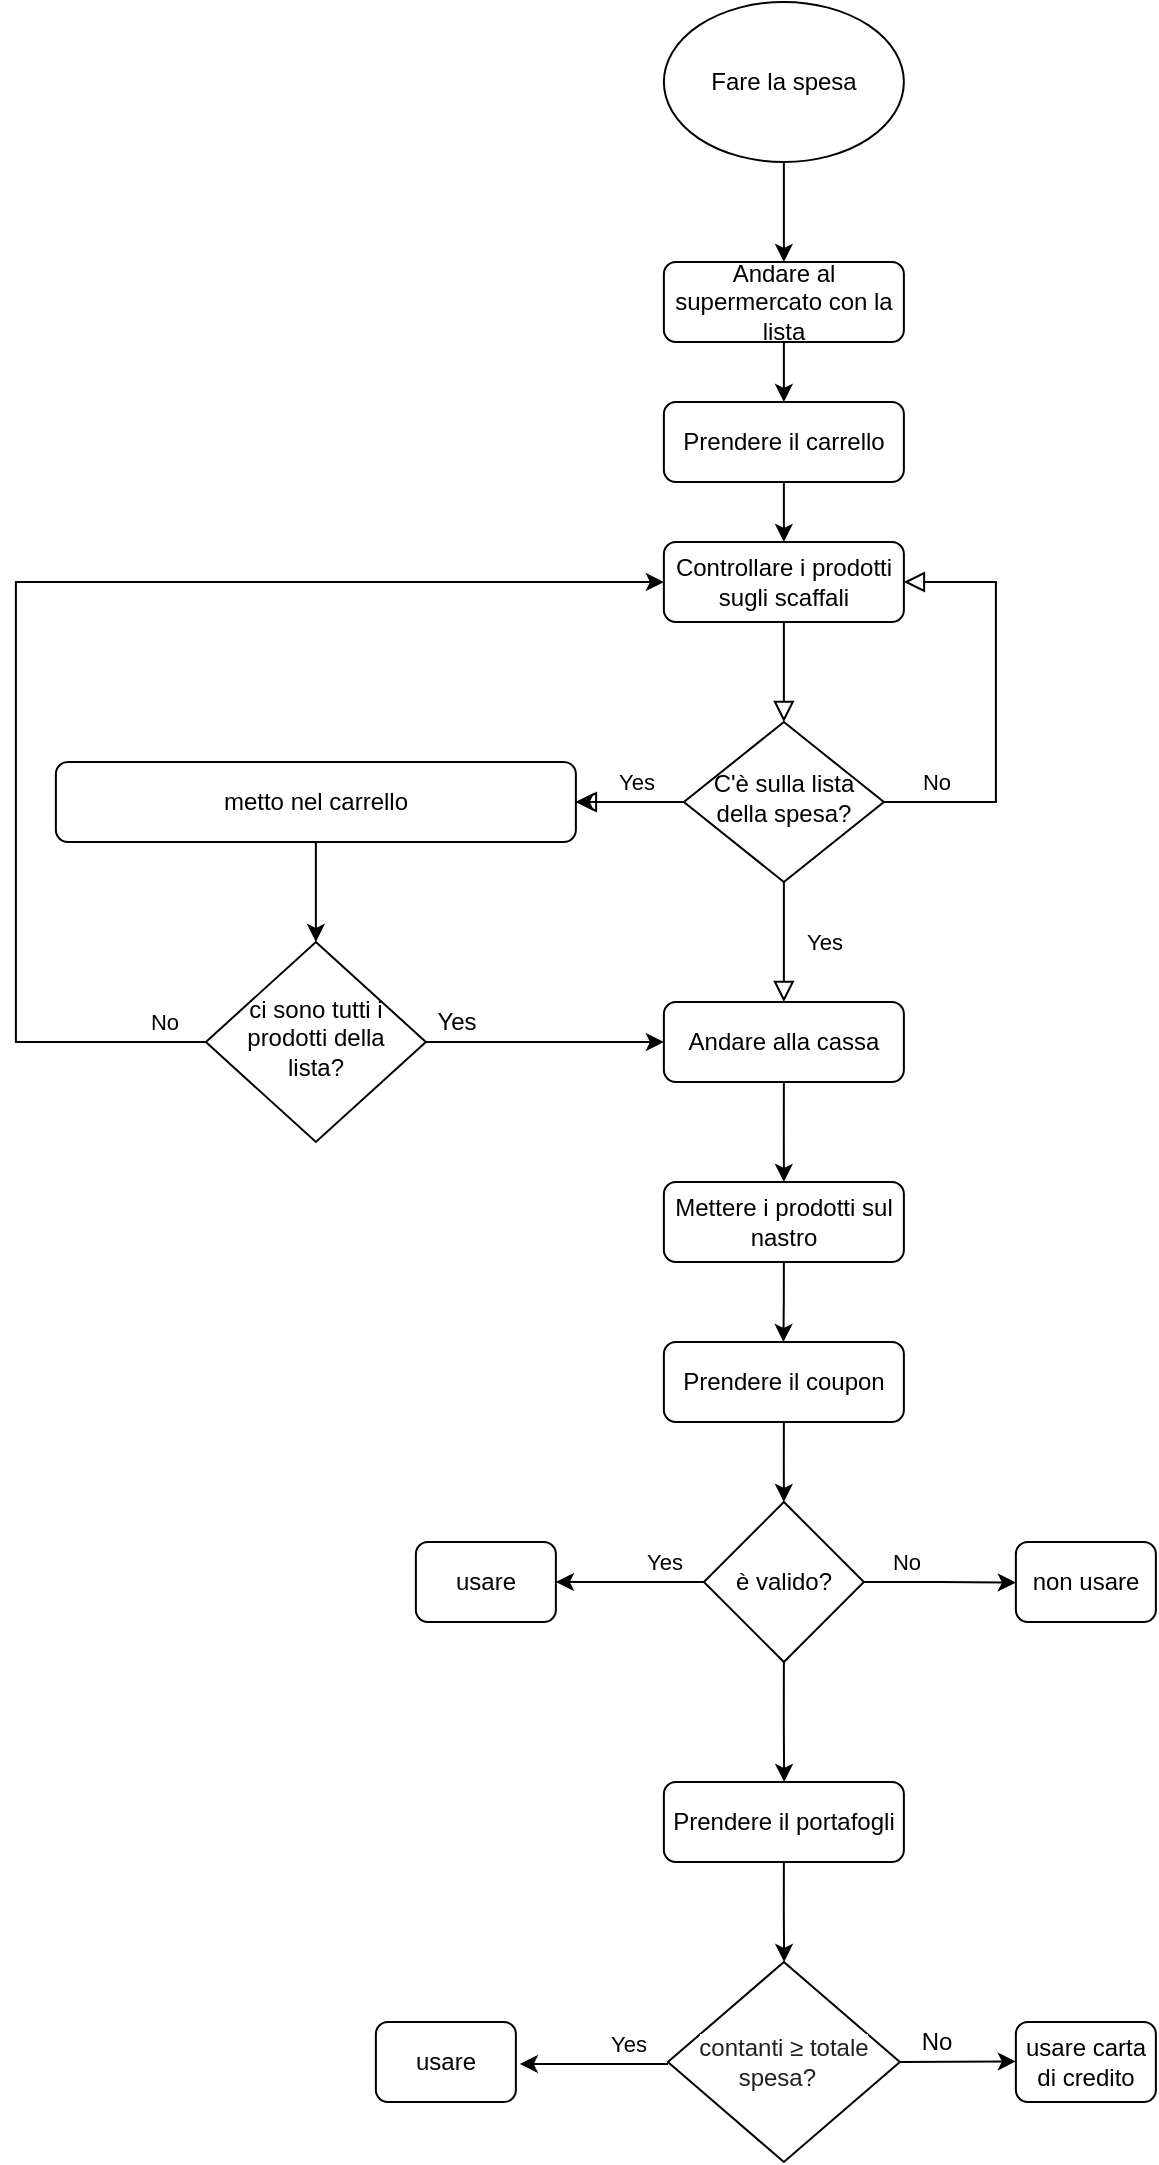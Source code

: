 <mxfile version="20.4.0" type="device"><diagram id="C5RBs43oDa-KdzZeNtuy" name="Page-1"><mxGraphModel dx="2638" dy="1444" grid="1" gridSize="10" guides="1" tooltips="1" connect="1" arrows="1" fold="1" page="1" pageScale="1" pageWidth="827" pageHeight="1169" math="0" shadow="0"><root><mxCell id="WIyWlLk6GJQsqaUBKTNV-0"/><mxCell id="WIyWlLk6GJQsqaUBKTNV-1" parent="WIyWlLk6GJQsqaUBKTNV-0"/><mxCell id="WIyWlLk6GJQsqaUBKTNV-2" value="" style="rounded=0;html=1;jettySize=auto;orthogonalLoop=1;fontSize=11;endArrow=block;endFill=0;endSize=8;strokeWidth=1;shadow=0;labelBackgroundColor=none;edgeStyle=orthogonalEdgeStyle;" parent="WIyWlLk6GJQsqaUBKTNV-1" source="WIyWlLk6GJQsqaUBKTNV-3" target="WIyWlLk6GJQsqaUBKTNV-6" edge="1"><mxGeometry relative="1" as="geometry"/></mxCell><mxCell id="WIyWlLk6GJQsqaUBKTNV-3" value="Controllare i prodotti sugli scaffali" style="rounded=1;whiteSpace=wrap;html=1;fontSize=12;glass=0;strokeWidth=1;shadow=0;" parent="WIyWlLk6GJQsqaUBKTNV-1" vertex="1"><mxGeometry x="452.94" y="310" width="120" height="40" as="geometry"/></mxCell><mxCell id="WIyWlLk6GJQsqaUBKTNV-4" value="Yes" style="rounded=0;html=1;jettySize=auto;orthogonalLoop=1;fontSize=11;endArrow=block;endFill=0;endSize=8;strokeWidth=1;shadow=0;labelBackgroundColor=none;edgeStyle=orthogonalEdgeStyle;entryX=0.5;entryY=0;entryDx=0;entryDy=0;" parent="WIyWlLk6GJQsqaUBKTNV-1" source="WIyWlLk6GJQsqaUBKTNV-6" target="TBk-UDNXB8rgPqKM2AC6-15" edge="1"><mxGeometry y="20" relative="1" as="geometry"><mxPoint as="offset"/><mxPoint x="512.94" y="520" as="targetPoint"/></mxGeometry></mxCell><mxCell id="WIyWlLk6GJQsqaUBKTNV-5" value="No" style="edgeStyle=orthogonalEdgeStyle;rounded=0;html=1;jettySize=auto;orthogonalLoop=1;fontSize=11;endArrow=block;endFill=0;endSize=8;strokeWidth=1;shadow=0;labelBackgroundColor=none;entryX=1;entryY=0.5;entryDx=0;entryDy=0;" parent="WIyWlLk6GJQsqaUBKTNV-1" source="WIyWlLk6GJQsqaUBKTNV-6" target="WIyWlLk6GJQsqaUBKTNV-3" edge="1"><mxGeometry x="-0.755" y="10" relative="1" as="geometry"><mxPoint as="offset"/><mxPoint x="612.94" y="440" as="targetPoint"/><Array as="points"><mxPoint x="618.94" y="440"/><mxPoint x="618.94" y="330"/></Array></mxGeometry></mxCell><mxCell id="TBk-UDNXB8rgPqKM2AC6-3" style="edgeStyle=orthogonalEdgeStyle;rounded=0;orthogonalLoop=1;jettySize=auto;html=1;entryX=1;entryY=0.5;entryDx=0;entryDy=0;" edge="1" parent="WIyWlLk6GJQsqaUBKTNV-1" source="WIyWlLk6GJQsqaUBKTNV-6" target="TBk-UDNXB8rgPqKM2AC6-2"><mxGeometry relative="1" as="geometry"/></mxCell><mxCell id="TBk-UDNXB8rgPqKM2AC6-4" value="Yes" style="edgeStyle=orthogonalEdgeStyle;rounded=0;orthogonalLoop=1;jettySize=auto;html=1;labelBackgroundColor=none;endArrow=block;endFill=0;endSize=8;strokeWidth=1;shadow=0;" edge="1" parent="WIyWlLk6GJQsqaUBKTNV-1" source="WIyWlLk6GJQsqaUBKTNV-6" target="TBk-UDNXB8rgPqKM2AC6-2"><mxGeometry x="-0.111" y="-10" relative="1" as="geometry"><mxPoint as="offset"/></mxGeometry></mxCell><mxCell id="WIyWlLk6GJQsqaUBKTNV-6" value="C'è sulla&amp;nbsp;lista della spesa?" style="rhombus;whiteSpace=wrap;html=1;shadow=0;fontFamily=Helvetica;fontSize=12;align=center;strokeWidth=1;spacing=6;spacingTop=-4;" parent="WIyWlLk6GJQsqaUBKTNV-1" vertex="1"><mxGeometry x="462.94" y="400" width="100" height="80" as="geometry"/></mxCell><mxCell id="TBk-UDNXB8rgPqKM2AC6-70" style="edgeStyle=orthogonalEdgeStyle;rounded=0;sketch=0;orthogonalLoop=1;jettySize=auto;html=1;exitX=0.5;exitY=1;exitDx=0;exitDy=0;entryX=0.5;entryY=0;entryDx=0;entryDy=0;strokeColor=default;fontFamily=Helvetica;fontSize=12;" edge="1" parent="WIyWlLk6GJQsqaUBKTNV-1" source="TBk-UDNXB8rgPqKM2AC6-0" target="WIyWlLk6GJQsqaUBKTNV-3"><mxGeometry relative="1" as="geometry"/></mxCell><mxCell id="TBk-UDNXB8rgPqKM2AC6-0" value="Prendere il carrello" style="rounded=1;whiteSpace=wrap;html=1;fontSize=12;glass=0;strokeWidth=1;shadow=0;" vertex="1" parent="WIyWlLk6GJQsqaUBKTNV-1"><mxGeometry x="452.94" y="240" width="120" height="40" as="geometry"/></mxCell><mxCell id="TBk-UDNXB8rgPqKM2AC6-69" style="edgeStyle=orthogonalEdgeStyle;rounded=0;sketch=0;orthogonalLoop=1;jettySize=auto;html=1;exitX=0.5;exitY=1;exitDx=0;exitDy=0;entryX=0.5;entryY=0;entryDx=0;entryDy=0;strokeColor=default;fontFamily=Helvetica;fontSize=12;" edge="1" parent="WIyWlLk6GJQsqaUBKTNV-1" source="TBk-UDNXB8rgPqKM2AC6-1" target="TBk-UDNXB8rgPqKM2AC6-0"><mxGeometry relative="1" as="geometry"/></mxCell><mxCell id="TBk-UDNXB8rgPqKM2AC6-1" value="Andare al supermercato con la lista" style="rounded=1;whiteSpace=wrap;html=1;fontSize=12;glass=0;strokeWidth=1;shadow=0;" vertex="1" parent="WIyWlLk6GJQsqaUBKTNV-1"><mxGeometry x="452.94" y="170" width="120" height="40" as="geometry"/></mxCell><mxCell id="TBk-UDNXB8rgPqKM2AC6-28" style="edgeStyle=orthogonalEdgeStyle;rounded=0;sketch=0;orthogonalLoop=1;jettySize=auto;html=1;exitX=0.5;exitY=1;exitDx=0;exitDy=0;strokeColor=default;entryX=0.5;entryY=0;entryDx=0;entryDy=0;" edge="1" parent="WIyWlLk6GJQsqaUBKTNV-1" source="TBk-UDNXB8rgPqKM2AC6-2" target="TBk-UDNXB8rgPqKM2AC6-29"><mxGeometry relative="1" as="geometry"><mxPoint x="348.94" y="510" as="targetPoint"/></mxGeometry></mxCell><mxCell id="TBk-UDNXB8rgPqKM2AC6-2" value="metto nel carrello" style="rounded=1;whiteSpace=wrap;html=1;fontSize=12;glass=0;strokeWidth=1;shadow=0;" vertex="1" parent="WIyWlLk6GJQsqaUBKTNV-1"><mxGeometry x="148.94" y="420" width="260" height="40" as="geometry"/></mxCell><mxCell id="TBk-UDNXB8rgPqKM2AC6-35" style="edgeStyle=orthogonalEdgeStyle;rounded=0;sketch=0;orthogonalLoop=1;jettySize=auto;html=1;exitX=0.5;exitY=1;exitDx=0;exitDy=0;strokeColor=default;" edge="1" parent="WIyWlLk6GJQsqaUBKTNV-1" source="TBk-UDNXB8rgPqKM2AC6-15"><mxGeometry relative="1" as="geometry"><mxPoint x="512.94" y="630" as="targetPoint"/></mxGeometry></mxCell><mxCell id="TBk-UDNXB8rgPqKM2AC6-15" value="Andare alla cassa" style="rounded=1;whiteSpace=wrap;html=1;fontSize=12;glass=0;strokeWidth=1;shadow=0;" vertex="1" parent="WIyWlLk6GJQsqaUBKTNV-1"><mxGeometry x="452.94" y="540" width="120" height="40" as="geometry"/></mxCell><mxCell id="TBk-UDNXB8rgPqKM2AC6-30" style="edgeStyle=orthogonalEdgeStyle;rounded=0;sketch=0;orthogonalLoop=1;jettySize=auto;html=1;exitX=0;exitY=0.5;exitDx=0;exitDy=0;entryX=0;entryY=0.5;entryDx=0;entryDy=0;strokeColor=default;" edge="1" parent="WIyWlLk6GJQsqaUBKTNV-1" source="TBk-UDNXB8rgPqKM2AC6-29" target="WIyWlLk6GJQsqaUBKTNV-3"><mxGeometry relative="1" as="geometry"><Array as="points"><mxPoint x="128.94" y="560"/><mxPoint x="128.94" y="330"/></Array></mxGeometry></mxCell><mxCell id="TBk-UDNXB8rgPqKM2AC6-33" value="No" style="edgeLabel;html=1;align=center;verticalAlign=middle;resizable=0;points=[];" vertex="1" connectable="0" parent="TBk-UDNXB8rgPqKM2AC6-30"><mxGeometry x="-0.933" y="-1" relative="1" as="geometry"><mxPoint y="-9" as="offset"/></mxGeometry></mxCell><mxCell id="TBk-UDNXB8rgPqKM2AC6-34" style="edgeStyle=orthogonalEdgeStyle;rounded=0;sketch=0;orthogonalLoop=1;jettySize=auto;html=1;exitX=1;exitY=0.5;exitDx=0;exitDy=0;entryX=0;entryY=0.5;entryDx=0;entryDy=0;strokeColor=default;" edge="1" parent="WIyWlLk6GJQsqaUBKTNV-1" source="TBk-UDNXB8rgPqKM2AC6-29" target="TBk-UDNXB8rgPqKM2AC6-15"><mxGeometry relative="1" as="geometry"/></mxCell><mxCell id="TBk-UDNXB8rgPqKM2AC6-71" value="Yes" style="edgeLabel;html=1;align=center;verticalAlign=middle;resizable=0;points=[];fontSize=12;fontFamily=Helvetica;" vertex="1" connectable="0" parent="TBk-UDNXB8rgPqKM2AC6-34"><mxGeometry x="-0.869" y="-1" relative="1" as="geometry"><mxPoint x="7" y="-11" as="offset"/></mxGeometry></mxCell><mxCell id="TBk-UDNXB8rgPqKM2AC6-29" value="ci sono tutti i prodotti della lista?" style="rhombus;whiteSpace=wrap;html=1;shadow=0;fontFamily=Helvetica;fontSize=12;align=center;strokeWidth=1;spacing=6;spacingTop=-4;" vertex="1" parent="WIyWlLk6GJQsqaUBKTNV-1"><mxGeometry x="223.94" y="510" width="110" height="100" as="geometry"/></mxCell><mxCell id="TBk-UDNXB8rgPqKM2AC6-37" style="edgeStyle=orthogonalEdgeStyle;rounded=0;sketch=0;orthogonalLoop=1;jettySize=auto;html=1;exitX=0.5;exitY=1;exitDx=0;exitDy=0;strokeColor=default;" edge="1" parent="WIyWlLk6GJQsqaUBKTNV-1" source="TBk-UDNXB8rgPqKM2AC6-36"><mxGeometry relative="1" as="geometry"><mxPoint x="512.709" y="710" as="targetPoint"/></mxGeometry></mxCell><mxCell id="TBk-UDNXB8rgPqKM2AC6-36" value="Mettere i prodotti sul nastro" style="rounded=1;whiteSpace=wrap;html=1;fontSize=12;glass=0;strokeWidth=1;shadow=0;" vertex="1" parent="WIyWlLk6GJQsqaUBKTNV-1"><mxGeometry x="452.94" y="630" width="120" height="40" as="geometry"/></mxCell><mxCell id="TBk-UDNXB8rgPqKM2AC6-40" style="edgeStyle=orthogonalEdgeStyle;rounded=0;sketch=0;orthogonalLoop=1;jettySize=auto;html=1;exitX=0.5;exitY=1;exitDx=0;exitDy=0;strokeColor=default;" edge="1" parent="WIyWlLk6GJQsqaUBKTNV-1" source="TBk-UDNXB8rgPqKM2AC6-38"><mxGeometry relative="1" as="geometry"><mxPoint x="512.94" y="790" as="targetPoint"/></mxGeometry></mxCell><mxCell id="TBk-UDNXB8rgPqKM2AC6-38" value="Prendere il coupon" style="rounded=1;whiteSpace=wrap;html=1;fontSize=12;glass=0;strokeWidth=1;shadow=0;" vertex="1" parent="WIyWlLk6GJQsqaUBKTNV-1"><mxGeometry x="452.94" y="710" width="120" height="40" as="geometry"/></mxCell><mxCell id="TBk-UDNXB8rgPqKM2AC6-44" style="edgeStyle=orthogonalEdgeStyle;rounded=0;sketch=0;orthogonalLoop=1;jettySize=auto;html=1;strokeColor=default;" edge="1" parent="WIyWlLk6GJQsqaUBKTNV-1" source="TBk-UDNXB8rgPqKM2AC6-43"><mxGeometry relative="1" as="geometry"><mxPoint x="398.94" y="830" as="targetPoint"/><Array as="points"><mxPoint x="448.94" y="830"/><mxPoint x="448.94" y="830"/></Array></mxGeometry></mxCell><mxCell id="TBk-UDNXB8rgPqKM2AC6-45" value="Yes" style="edgeLabel;html=1;align=center;verticalAlign=middle;resizable=0;points=[];" vertex="1" connectable="0" parent="TBk-UDNXB8rgPqKM2AC6-44"><mxGeometry x="-0.735" y="1" relative="1" as="geometry"><mxPoint x="-10" y="-11" as="offset"/></mxGeometry></mxCell><mxCell id="TBk-UDNXB8rgPqKM2AC6-48" style="edgeStyle=orthogonalEdgeStyle;rounded=0;sketch=0;orthogonalLoop=1;jettySize=auto;html=1;exitX=1;exitY=0.5;exitDx=0;exitDy=0;strokeColor=default;" edge="1" parent="WIyWlLk6GJQsqaUBKTNV-1" source="TBk-UDNXB8rgPqKM2AC6-43"><mxGeometry relative="1" as="geometry"><mxPoint x="628.94" y="830.263" as="targetPoint"/></mxGeometry></mxCell><mxCell id="TBk-UDNXB8rgPqKM2AC6-49" value="No" style="edgeLabel;html=1;align=center;verticalAlign=middle;resizable=0;points=[];" vertex="1" connectable="0" parent="TBk-UDNXB8rgPqKM2AC6-48"><mxGeometry x="-0.807" relative="1" as="geometry"><mxPoint x="13" y="-10" as="offset"/></mxGeometry></mxCell><mxCell id="TBk-UDNXB8rgPqKM2AC6-51" style="edgeStyle=orthogonalEdgeStyle;rounded=0;sketch=0;orthogonalLoop=1;jettySize=auto;html=1;exitX=0.5;exitY=1;exitDx=0;exitDy=0;strokeColor=default;" edge="1" parent="WIyWlLk6GJQsqaUBKTNV-1" source="TBk-UDNXB8rgPqKM2AC6-43"><mxGeometry relative="1" as="geometry"><mxPoint x="513.07" y="930" as="targetPoint"/></mxGeometry></mxCell><mxCell id="TBk-UDNXB8rgPqKM2AC6-43" value="è valido?" style="rhombus;whiteSpace=wrap;html=1;" vertex="1" parent="WIyWlLk6GJQsqaUBKTNV-1"><mxGeometry x="472.94" y="790" width="80" height="80" as="geometry"/></mxCell><mxCell id="TBk-UDNXB8rgPqKM2AC6-47" value="usare" style="rounded=1;whiteSpace=wrap;html=1;fontSize=12;glass=0;strokeWidth=1;shadow=0;" vertex="1" parent="WIyWlLk6GJQsqaUBKTNV-1"><mxGeometry x="328.94" y="810" width="70" height="40" as="geometry"/></mxCell><mxCell id="TBk-UDNXB8rgPqKM2AC6-50" value="non usare" style="rounded=1;whiteSpace=wrap;html=1;fontSize=12;glass=0;strokeWidth=1;shadow=0;" vertex="1" parent="WIyWlLk6GJQsqaUBKTNV-1"><mxGeometry x="628.94" y="810" width="70" height="40" as="geometry"/></mxCell><mxCell id="TBk-UDNXB8rgPqKM2AC6-53" style="edgeStyle=orthogonalEdgeStyle;rounded=0;sketch=0;orthogonalLoop=1;jettySize=auto;html=1;exitX=0.5;exitY=1;exitDx=0;exitDy=0;strokeColor=default;" edge="1" parent="WIyWlLk6GJQsqaUBKTNV-1" source="TBk-UDNXB8rgPqKM2AC6-52"><mxGeometry relative="1" as="geometry"><mxPoint x="513.07" y="1020" as="targetPoint"/></mxGeometry></mxCell><mxCell id="TBk-UDNXB8rgPqKM2AC6-52" value="Prendere il portafogli" style="rounded=1;whiteSpace=wrap;html=1;fontSize=12;glass=0;strokeWidth=1;shadow=0;" vertex="1" parent="WIyWlLk6GJQsqaUBKTNV-1"><mxGeometry x="452.94" y="930" width="120" height="40" as="geometry"/></mxCell><mxCell id="TBk-UDNXB8rgPqKM2AC6-66" style="edgeStyle=orthogonalEdgeStyle;rounded=0;sketch=0;orthogonalLoop=1;jettySize=auto;html=1;exitX=1;exitY=0.5;exitDx=0;exitDy=0;strokeColor=default;fontFamily=Helvetica;fontSize=12;" edge="1" parent="WIyWlLk6GJQsqaUBKTNV-1"><mxGeometry relative="1" as="geometry"><mxPoint x="628.94" y="1069.739" as="targetPoint"/><mxPoint x="570.94" y="1070" as="sourcePoint"/><Array as="points"><mxPoint x="629" y="1070"/></Array></mxGeometry></mxCell><mxCell id="TBk-UDNXB8rgPqKM2AC6-67" value="No" style="edgeLabel;html=1;align=center;verticalAlign=middle;resizable=0;points=[];fontSize=12;fontFamily=Helvetica;" vertex="1" connectable="0" parent="TBk-UDNXB8rgPqKM2AC6-66"><mxGeometry x="-0.806" y="1" relative="1" as="geometry"><mxPoint x="12" y="-9" as="offset"/></mxGeometry></mxCell><mxCell id="TBk-UDNXB8rgPqKM2AC6-56" value="&lt;span style=&quot;color: rgb(32, 33, 36); text-align: start; background-color: rgb(255, 255, 255);&quot;&gt;contanti ≥ totale spesa?&amp;nbsp;&lt;/span&gt;&amp;nbsp;" style="rhombus;whiteSpace=wrap;html=1;fontFamily=Helvetica;fontSize=12;" vertex="1" parent="WIyWlLk6GJQsqaUBKTNV-1"><mxGeometry x="454.94" y="1020" width="116" height="100" as="geometry"/></mxCell><mxCell id="TBk-UDNXB8rgPqKM2AC6-59" style="edgeStyle=orthogonalEdgeStyle;rounded=0;sketch=0;orthogonalLoop=1;jettySize=auto;html=1;strokeColor=default;" edge="1" parent="WIyWlLk6GJQsqaUBKTNV-1"><mxGeometry relative="1" as="geometry"><mxPoint x="380.94" y="1071" as="targetPoint"/><mxPoint x="454.94" y="1071" as="sourcePoint"/><Array as="points"><mxPoint x="430.94" y="1071"/><mxPoint x="430.94" y="1071"/></Array></mxGeometry></mxCell><mxCell id="TBk-UDNXB8rgPqKM2AC6-60" value="Yes" style="edgeLabel;html=1;align=center;verticalAlign=middle;resizable=0;points=[];" vertex="1" connectable="0" parent="TBk-UDNXB8rgPqKM2AC6-59"><mxGeometry x="-0.735" y="1" relative="1" as="geometry"><mxPoint x="-10" y="-11" as="offset"/></mxGeometry></mxCell><mxCell id="TBk-UDNXB8rgPqKM2AC6-65" value="usare" style="rounded=1;whiteSpace=wrap;html=1;fontSize=12;glass=0;strokeWidth=1;shadow=0;" vertex="1" parent="WIyWlLk6GJQsqaUBKTNV-1"><mxGeometry x="308.94" y="1050" width="70" height="40" as="geometry"/></mxCell><mxCell id="TBk-UDNXB8rgPqKM2AC6-68" value="usare carta di credito" style="rounded=1;whiteSpace=wrap;html=1;fontSize=12;glass=0;strokeWidth=1;shadow=0;" vertex="1" parent="WIyWlLk6GJQsqaUBKTNV-1"><mxGeometry x="628.94" y="1050" width="70" height="40" as="geometry"/></mxCell><mxCell id="TBk-UDNXB8rgPqKM2AC6-74" style="edgeStyle=orthogonalEdgeStyle;rounded=0;sketch=0;orthogonalLoop=1;jettySize=auto;html=1;exitX=0.5;exitY=1;exitDx=0;exitDy=0;strokeColor=default;fontFamily=Helvetica;fontSize=12;" edge="1" parent="WIyWlLk6GJQsqaUBKTNV-1" source="TBk-UDNXB8rgPqKM2AC6-73" target="TBk-UDNXB8rgPqKM2AC6-1"><mxGeometry relative="1" as="geometry"/></mxCell><mxCell id="TBk-UDNXB8rgPqKM2AC6-73" value="Fare la spesa" style="ellipse;whiteSpace=wrap;html=1;fontFamily=Helvetica;fontSize=12;" vertex="1" parent="WIyWlLk6GJQsqaUBKTNV-1"><mxGeometry x="452.94" y="40" width="120" height="80" as="geometry"/></mxCell></root></mxGraphModel></diagram></mxfile>